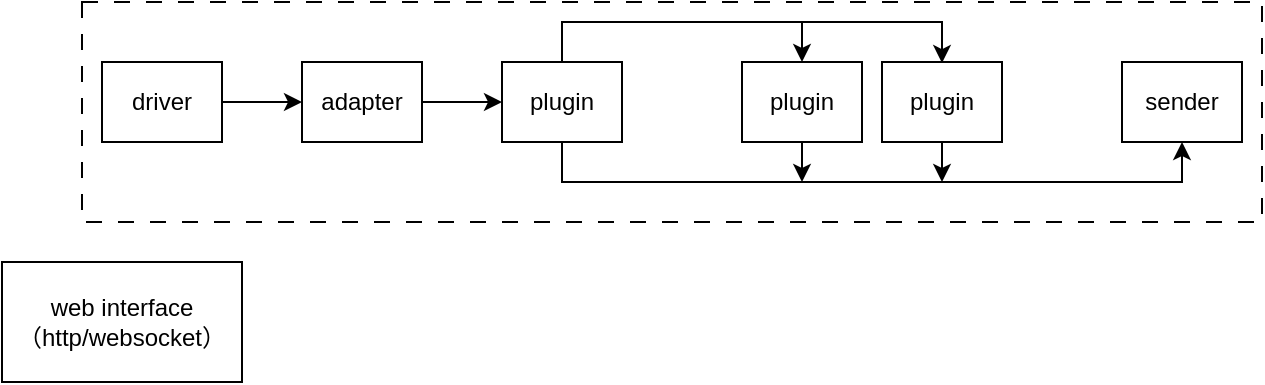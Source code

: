 <mxfile version="24.7.6">
  <diagram name="第 1 页" id="8d9RNE285fZOhNBd5rqw">
    <mxGraphModel dx="1050" dy="653" grid="1" gridSize="10" guides="1" tooltips="1" connect="1" arrows="1" fold="1" page="1" pageScale="1" pageWidth="827" pageHeight="1169" math="0" shadow="0">
      <root>
        <mxCell id="0" />
        <mxCell id="1" parent="0" />
        <mxCell id="YoXRaA9aK7RN8XXWQdYr-9" value="" style="edgeStyle=orthogonalEdgeStyle;rounded=0;orthogonalLoop=1;jettySize=auto;html=1;" edge="1" parent="1" source="YoXRaA9aK7RN8XXWQdYr-1" target="YoXRaA9aK7RN8XXWQdYr-2">
          <mxGeometry relative="1" as="geometry" />
        </mxCell>
        <mxCell id="YoXRaA9aK7RN8XXWQdYr-1" value="driver" style="rounded=0;whiteSpace=wrap;html=1;" vertex="1" parent="1">
          <mxGeometry x="170" y="150" width="60" height="40" as="geometry" />
        </mxCell>
        <mxCell id="YoXRaA9aK7RN8XXWQdYr-10" value="" style="edgeStyle=orthogonalEdgeStyle;rounded=0;orthogonalLoop=1;jettySize=auto;html=1;" edge="1" parent="1" source="YoXRaA9aK7RN8XXWQdYr-2" target="YoXRaA9aK7RN8XXWQdYr-4">
          <mxGeometry relative="1" as="geometry" />
        </mxCell>
        <mxCell id="YoXRaA9aK7RN8XXWQdYr-2" value="adapter" style="rounded=0;whiteSpace=wrap;html=1;" vertex="1" parent="1">
          <mxGeometry x="270" y="150" width="60" height="40" as="geometry" />
        </mxCell>
        <mxCell id="YoXRaA9aK7RN8XXWQdYr-3" value="sender" style="rounded=0;whiteSpace=wrap;html=1;" vertex="1" parent="1">
          <mxGeometry x="680" y="150" width="60" height="40" as="geometry" />
        </mxCell>
        <mxCell id="YoXRaA9aK7RN8XXWQdYr-4" value="plugin" style="rounded=0;whiteSpace=wrap;html=1;" vertex="1" parent="1">
          <mxGeometry x="370" y="150" width="60" height="40" as="geometry" />
        </mxCell>
        <mxCell id="YoXRaA9aK7RN8XXWQdYr-15" style="edgeStyle=orthogonalEdgeStyle;rounded=0;orthogonalLoop=1;jettySize=auto;html=1;exitX=0.5;exitY=1;exitDx=0;exitDy=0;" edge="1" parent="1" source="YoXRaA9aK7RN8XXWQdYr-5">
          <mxGeometry relative="1" as="geometry">
            <mxPoint x="520" y="210" as="targetPoint" />
          </mxGeometry>
        </mxCell>
        <mxCell id="YoXRaA9aK7RN8XXWQdYr-5" value="plugin" style="rounded=0;whiteSpace=wrap;html=1;" vertex="1" parent="1">
          <mxGeometry x="490" y="150" width="60" height="40" as="geometry" />
        </mxCell>
        <mxCell id="YoXRaA9aK7RN8XXWQdYr-6" value="plugin" style="rounded=0;whiteSpace=wrap;html=1;" vertex="1" parent="1">
          <mxGeometry x="560" y="150" width="60" height="40" as="geometry" />
        </mxCell>
        <mxCell id="YoXRaA9aK7RN8XXWQdYr-11" style="edgeStyle=orthogonalEdgeStyle;rounded=0;orthogonalLoop=1;jettySize=auto;html=1;exitX=0.5;exitY=0;exitDx=0;exitDy=0;entryX=0.5;entryY=0;entryDx=0;entryDy=0;" edge="1" parent="1" source="YoXRaA9aK7RN8XXWQdYr-4" target="YoXRaA9aK7RN8XXWQdYr-5">
          <mxGeometry relative="1" as="geometry" />
        </mxCell>
        <mxCell id="YoXRaA9aK7RN8XXWQdYr-12" style="edgeStyle=orthogonalEdgeStyle;rounded=0;orthogonalLoop=1;jettySize=auto;html=1;entryX=0.5;entryY=0.013;entryDx=0;entryDy=0;entryPerimeter=0;" edge="1" parent="1" target="YoXRaA9aK7RN8XXWQdYr-6">
          <mxGeometry relative="1" as="geometry">
            <mxPoint x="400" y="150" as="sourcePoint" />
            <mxPoint x="550" y="160" as="targetPoint" />
            <Array as="points">
              <mxPoint x="400" y="130" />
              <mxPoint x="590" y="130" />
            </Array>
          </mxGeometry>
        </mxCell>
        <mxCell id="YoXRaA9aK7RN8XXWQdYr-14" style="edgeStyle=orthogonalEdgeStyle;rounded=0;orthogonalLoop=1;jettySize=auto;html=1;exitX=0.5;exitY=1;exitDx=0;exitDy=0;entryX=0.5;entryY=1;entryDx=0;entryDy=0;entryPerimeter=0;" edge="1" parent="1" source="YoXRaA9aK7RN8XXWQdYr-4" target="YoXRaA9aK7RN8XXWQdYr-3">
          <mxGeometry relative="1" as="geometry" />
        </mxCell>
        <mxCell id="YoXRaA9aK7RN8XXWQdYr-16" style="edgeStyle=orthogonalEdgeStyle;rounded=0;orthogonalLoop=1;jettySize=auto;html=1;exitX=0.5;exitY=1;exitDx=0;exitDy=0;" edge="1" parent="1" source="YoXRaA9aK7RN8XXWQdYr-6">
          <mxGeometry relative="1" as="geometry">
            <mxPoint x="590" y="210" as="targetPoint" />
          </mxGeometry>
        </mxCell>
        <mxCell id="YoXRaA9aK7RN8XXWQdYr-17" value="" style="rounded=0;whiteSpace=wrap;html=1;fillColor=none;dashed=1;dashPattern=8 8;" vertex="1" parent="1">
          <mxGeometry x="160" y="120" width="590" height="110" as="geometry" />
        </mxCell>
        <mxCell id="YoXRaA9aK7RN8XXWQdYr-18" value="web interface（http/websocket）" style="rounded=0;whiteSpace=wrap;html=1;" vertex="1" parent="1">
          <mxGeometry x="120" y="250" width="120" height="60" as="geometry" />
        </mxCell>
      </root>
    </mxGraphModel>
  </diagram>
</mxfile>
